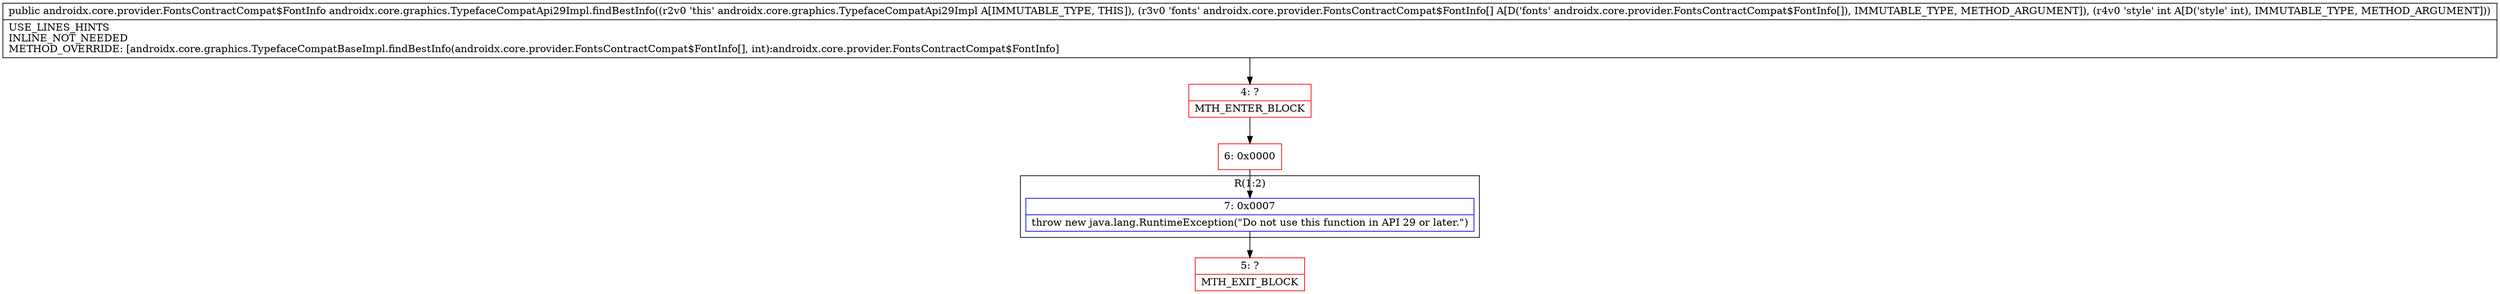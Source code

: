 digraph "CFG forandroidx.core.graphics.TypefaceCompatApi29Impl.findBestInfo([Landroidx\/core\/provider\/FontsContractCompat$FontInfo;I)Landroidx\/core\/provider\/FontsContractCompat$FontInfo;" {
subgraph cluster_Region_1877002149 {
label = "R(1:2)";
node [shape=record,color=blue];
Node_7 [shape=record,label="{7\:\ 0x0007|throw new java.lang.RuntimeException(\"Do not use this function in API 29 or later.\")\l}"];
}
Node_4 [shape=record,color=red,label="{4\:\ ?|MTH_ENTER_BLOCK\l}"];
Node_6 [shape=record,color=red,label="{6\:\ 0x0000}"];
Node_5 [shape=record,color=red,label="{5\:\ ?|MTH_EXIT_BLOCK\l}"];
MethodNode[shape=record,label="{public androidx.core.provider.FontsContractCompat$FontInfo androidx.core.graphics.TypefaceCompatApi29Impl.findBestInfo((r2v0 'this' androidx.core.graphics.TypefaceCompatApi29Impl A[IMMUTABLE_TYPE, THIS]), (r3v0 'fonts' androidx.core.provider.FontsContractCompat$FontInfo[] A[D('fonts' androidx.core.provider.FontsContractCompat$FontInfo[]), IMMUTABLE_TYPE, METHOD_ARGUMENT]), (r4v0 'style' int A[D('style' int), IMMUTABLE_TYPE, METHOD_ARGUMENT]))  | USE_LINES_HINTS\lINLINE_NOT_NEEDED\lMETHOD_OVERRIDE: [androidx.core.graphics.TypefaceCompatBaseImpl.findBestInfo(androidx.core.provider.FontsContractCompat$FontInfo[], int):androidx.core.provider.FontsContractCompat$FontInfo]\l}"];
MethodNode -> Node_4;Node_7 -> Node_5;
Node_4 -> Node_6;
Node_6 -> Node_7;
}

